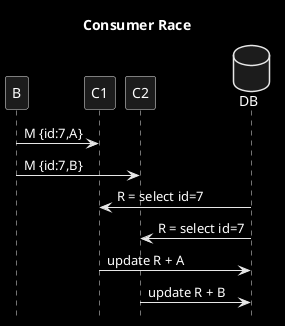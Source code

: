 @startuml
title Consumer Race
hide footbox
skinparam monochrome reverse
database DB order 9

B->C1: M {id:7,A}
B->C2: M {id:7,B}
C1<-DB: R = select id=7
C2<-DB: R = select id=7
C1->DB: update R + A
C2->DB: update R + B
@enduml
